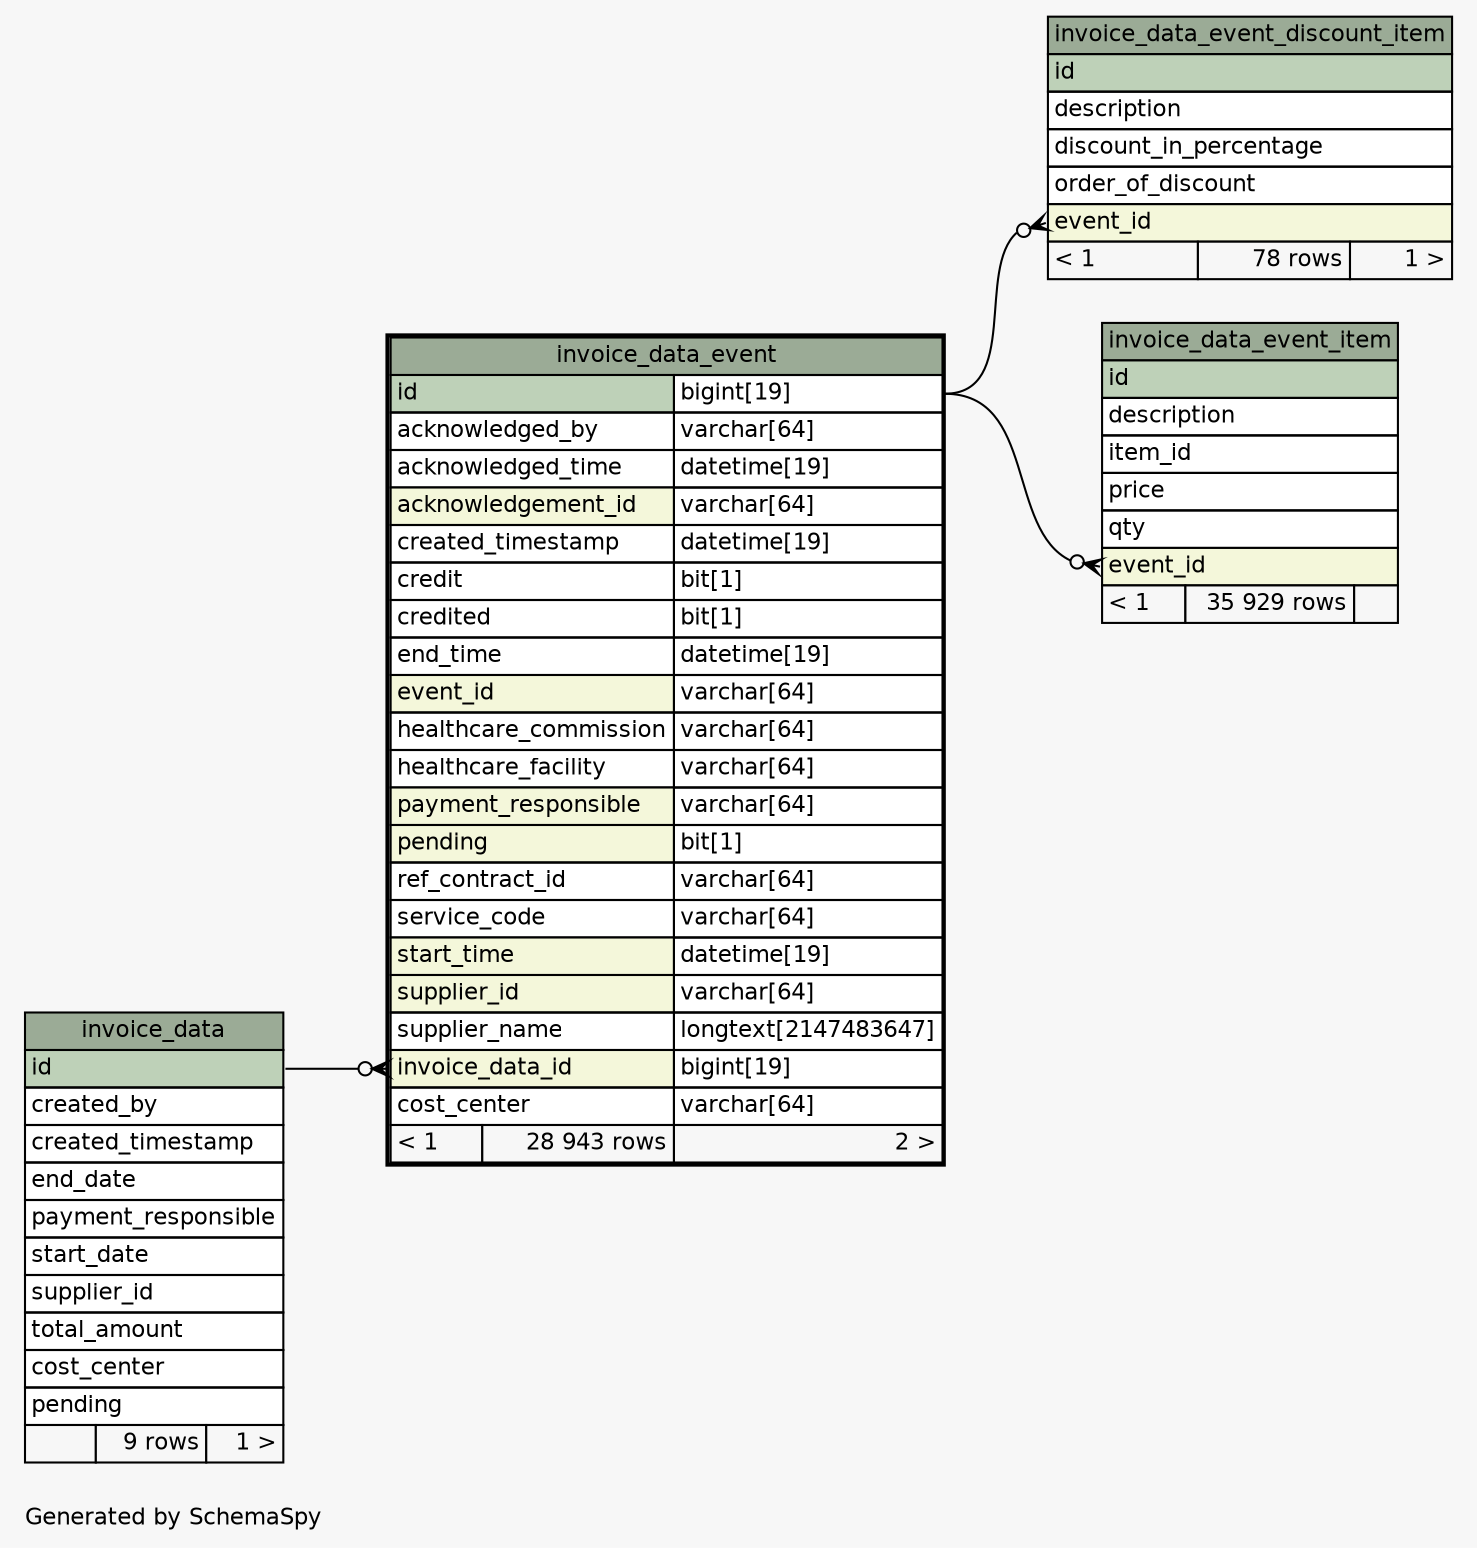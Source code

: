 // dot 2.38.0 on Windows 8.1 6.3
// SchemaSpy rev 590
digraph "oneDegreeRelationshipsDiagram" {
  graph [
    rankdir="RL"
    bgcolor="#f7f7f7"
    label="\nGenerated by SchemaSpy"
    labeljust="l"
    nodesep="0.18"
    ranksep="0.46"
    fontname="Helvetica"
    fontsize="11"
  ];
  node [
    fontname="Helvetica"
    fontsize="11"
    shape="plaintext"
  ];
  edge [
    arrowsize="0.8"
  ];
  "invoice_data_event":"invoice_data_id":w -> "invoice_data":"id":e [arrowhead=none dir=back arrowtail=crowodot];
  "invoice_data_event_discount_item":"event_id":w -> "invoice_data_event":"id.type":e [arrowhead=none dir=back arrowtail=crowodot];
  "invoice_data_event_item":"event_id":w -> "invoice_data_event":"id.type":e [arrowhead=none dir=back arrowtail=crowodot];
  "invoice_data" [
    label=<
    <TABLE BORDER="0" CELLBORDER="1" CELLSPACING="0" BGCOLOR="#ffffff">
      <TR><TD COLSPAN="3" BGCOLOR="#9bab96" ALIGN="CENTER">invoice_data</TD></TR>
      <TR><TD PORT="id" COLSPAN="3" BGCOLOR="#bed1b8" ALIGN="LEFT">id</TD></TR>
      <TR><TD PORT="created_by" COLSPAN="3" ALIGN="LEFT">created_by</TD></TR>
      <TR><TD PORT="created_timestamp" COLSPAN="3" ALIGN="LEFT">created_timestamp</TD></TR>
      <TR><TD PORT="end_date" COLSPAN="3" ALIGN="LEFT">end_date</TD></TR>
      <TR><TD PORT="payment_responsible" COLSPAN="3" ALIGN="LEFT">payment_responsible</TD></TR>
      <TR><TD PORT="start_date" COLSPAN="3" ALIGN="LEFT">start_date</TD></TR>
      <TR><TD PORT="supplier_id" COLSPAN="3" ALIGN="LEFT">supplier_id</TD></TR>
      <TR><TD PORT="total_amount" COLSPAN="3" ALIGN="LEFT">total_amount</TD></TR>
      <TR><TD PORT="cost_center" COLSPAN="3" ALIGN="LEFT">cost_center</TD></TR>
      <TR><TD PORT="pending" COLSPAN="3" ALIGN="LEFT">pending</TD></TR>
      <TR><TD ALIGN="LEFT" BGCOLOR="#f7f7f7">  </TD><TD ALIGN="RIGHT" BGCOLOR="#f7f7f7">9 rows</TD><TD ALIGN="RIGHT" BGCOLOR="#f7f7f7">1 &gt;</TD></TR>
    </TABLE>>
    URL="invoice_data.html"
    tooltip="invoice_data"
  ];
  "invoice_data_event" [
    label=<
    <TABLE BORDER="2" CELLBORDER="1" CELLSPACING="0" BGCOLOR="#ffffff">
      <TR><TD COLSPAN="3" BGCOLOR="#9bab96" ALIGN="CENTER">invoice_data_event</TD></TR>
      <TR><TD PORT="id" COLSPAN="2" BGCOLOR="#bed1b8" ALIGN="LEFT">id</TD><TD PORT="id.type" ALIGN="LEFT">bigint[19]</TD></TR>
      <TR><TD PORT="acknowledged_by" COLSPAN="2" ALIGN="LEFT">acknowledged_by</TD><TD PORT="acknowledged_by.type" ALIGN="LEFT">varchar[64]</TD></TR>
      <TR><TD PORT="acknowledged_time" COLSPAN="2" ALIGN="LEFT">acknowledged_time</TD><TD PORT="acknowledged_time.type" ALIGN="LEFT">datetime[19]</TD></TR>
      <TR><TD PORT="acknowledgement_id" COLSPAN="2" BGCOLOR="#f4f7da" ALIGN="LEFT">acknowledgement_id</TD><TD PORT="acknowledgement_id.type" ALIGN="LEFT">varchar[64]</TD></TR>
      <TR><TD PORT="created_timestamp" COLSPAN="2" ALIGN="LEFT">created_timestamp</TD><TD PORT="created_timestamp.type" ALIGN="LEFT">datetime[19]</TD></TR>
      <TR><TD PORT="credit" COLSPAN="2" ALIGN="LEFT">credit</TD><TD PORT="credit.type" ALIGN="LEFT">bit[1]</TD></TR>
      <TR><TD PORT="credited" COLSPAN="2" ALIGN="LEFT">credited</TD><TD PORT="credited.type" ALIGN="LEFT">bit[1]</TD></TR>
      <TR><TD PORT="end_time" COLSPAN="2" ALIGN="LEFT">end_time</TD><TD PORT="end_time.type" ALIGN="LEFT">datetime[19]</TD></TR>
      <TR><TD PORT="event_id" COLSPAN="2" BGCOLOR="#f4f7da" ALIGN="LEFT">event_id</TD><TD PORT="event_id.type" ALIGN="LEFT">varchar[64]</TD></TR>
      <TR><TD PORT="healthcare_commission" COLSPAN="2" ALIGN="LEFT">healthcare_commission</TD><TD PORT="healthcare_commission.type" ALIGN="LEFT">varchar[64]</TD></TR>
      <TR><TD PORT="healthcare_facility" COLSPAN="2" ALIGN="LEFT">healthcare_facility</TD><TD PORT="healthcare_facility.type" ALIGN="LEFT">varchar[64]</TD></TR>
      <TR><TD PORT="payment_responsible" COLSPAN="2" BGCOLOR="#f4f7da" ALIGN="LEFT">payment_responsible</TD><TD PORT="payment_responsible.type" ALIGN="LEFT">varchar[64]</TD></TR>
      <TR><TD PORT="pending" COLSPAN="2" BGCOLOR="#f4f7da" ALIGN="LEFT">pending</TD><TD PORT="pending.type" ALIGN="LEFT">bit[1]</TD></TR>
      <TR><TD PORT="ref_contract_id" COLSPAN="2" ALIGN="LEFT">ref_contract_id</TD><TD PORT="ref_contract_id.type" ALIGN="LEFT">varchar[64]</TD></TR>
      <TR><TD PORT="service_code" COLSPAN="2" ALIGN="LEFT">service_code</TD><TD PORT="service_code.type" ALIGN="LEFT">varchar[64]</TD></TR>
      <TR><TD PORT="start_time" COLSPAN="2" BGCOLOR="#f4f7da" ALIGN="LEFT">start_time</TD><TD PORT="start_time.type" ALIGN="LEFT">datetime[19]</TD></TR>
      <TR><TD PORT="supplier_id" COLSPAN="2" BGCOLOR="#f4f7da" ALIGN="LEFT">supplier_id</TD><TD PORT="supplier_id.type" ALIGN="LEFT">varchar[64]</TD></TR>
      <TR><TD PORT="supplier_name" COLSPAN="2" ALIGN="LEFT">supplier_name</TD><TD PORT="supplier_name.type" ALIGN="LEFT">longtext[2147483647]</TD></TR>
      <TR><TD PORT="invoice_data_id" COLSPAN="2" BGCOLOR="#f4f7da" ALIGN="LEFT">invoice_data_id</TD><TD PORT="invoice_data_id.type" ALIGN="LEFT">bigint[19]</TD></TR>
      <TR><TD PORT="cost_center" COLSPAN="2" ALIGN="LEFT">cost_center</TD><TD PORT="cost_center.type" ALIGN="LEFT">varchar[64]</TD></TR>
      <TR><TD ALIGN="LEFT" BGCOLOR="#f7f7f7">&lt; 1</TD><TD ALIGN="RIGHT" BGCOLOR="#f7f7f7">28 943 rows</TD><TD ALIGN="RIGHT" BGCOLOR="#f7f7f7">2 &gt;</TD></TR>
    </TABLE>>
    URL="invoice_data_event.html"
    tooltip="invoice_data_event"
  ];
  "invoice_data_event_discount_item" [
    label=<
    <TABLE BORDER="0" CELLBORDER="1" CELLSPACING="0" BGCOLOR="#ffffff">
      <TR><TD COLSPAN="3" BGCOLOR="#9bab96" ALIGN="CENTER">invoice_data_event_discount_item</TD></TR>
      <TR><TD PORT="id" COLSPAN="3" BGCOLOR="#bed1b8" ALIGN="LEFT">id</TD></TR>
      <TR><TD PORT="description" COLSPAN="3" ALIGN="LEFT">description</TD></TR>
      <TR><TD PORT="discount_in_percentage" COLSPAN="3" ALIGN="LEFT">discount_in_percentage</TD></TR>
      <TR><TD PORT="order_of_discount" COLSPAN="3" ALIGN="LEFT">order_of_discount</TD></TR>
      <TR><TD PORT="event_id" COLSPAN="3" BGCOLOR="#f4f7da" ALIGN="LEFT">event_id</TD></TR>
      <TR><TD ALIGN="LEFT" BGCOLOR="#f7f7f7">&lt; 1</TD><TD ALIGN="RIGHT" BGCOLOR="#f7f7f7">78 rows</TD><TD ALIGN="RIGHT" BGCOLOR="#f7f7f7">1 &gt;</TD></TR>
    </TABLE>>
    URL="invoice_data_event_discount_item.html"
    tooltip="invoice_data_event_discount_item"
  ];
  "invoice_data_event_item" [
    label=<
    <TABLE BORDER="0" CELLBORDER="1" CELLSPACING="0" BGCOLOR="#ffffff">
      <TR><TD COLSPAN="3" BGCOLOR="#9bab96" ALIGN="CENTER">invoice_data_event_item</TD></TR>
      <TR><TD PORT="id" COLSPAN="3" BGCOLOR="#bed1b8" ALIGN="LEFT">id</TD></TR>
      <TR><TD PORT="description" COLSPAN="3" ALIGN="LEFT">description</TD></TR>
      <TR><TD PORT="item_id" COLSPAN="3" ALIGN="LEFT">item_id</TD></TR>
      <TR><TD PORT="price" COLSPAN="3" ALIGN="LEFT">price</TD></TR>
      <TR><TD PORT="qty" COLSPAN="3" ALIGN="LEFT">qty</TD></TR>
      <TR><TD PORT="event_id" COLSPAN="3" BGCOLOR="#f4f7da" ALIGN="LEFT">event_id</TD></TR>
      <TR><TD ALIGN="LEFT" BGCOLOR="#f7f7f7">&lt; 1</TD><TD ALIGN="RIGHT" BGCOLOR="#f7f7f7">35 929 rows</TD><TD ALIGN="RIGHT" BGCOLOR="#f7f7f7">  </TD></TR>
    </TABLE>>
    URL="invoice_data_event_item.html"
    tooltip="invoice_data_event_item"
  ];
}
